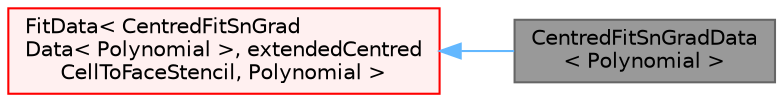 digraph "CentredFitSnGradData&lt; Polynomial &gt;"
{
 // LATEX_PDF_SIZE
  bgcolor="transparent";
  edge [fontname=Helvetica,fontsize=10,labelfontname=Helvetica,labelfontsize=10];
  node [fontname=Helvetica,fontsize=10,shape=box,height=0.2,width=0.4];
  rankdir="LR";
  Node1 [id="Node000001",label="CentredFitSnGradData\l\< Polynomial \>",height=0.2,width=0.4,color="gray40", fillcolor="grey60", style="filled", fontcolor="black",tooltip="Data for centred fit snGrad schemes."];
  Node2 -> Node1 [id="edge1_Node000001_Node000002",dir="back",color="steelblue1",style="solid",tooltip=" "];
  Node2 [id="Node000002",label="FitData\< CentredFitSnGrad\lData\< Polynomial \>, extendedCentred\lCellToFaceStencil, Polynomial \>",height=0.2,width=0.4,color="red", fillcolor="#FFF0F0", style="filled",URL="$classFoam_1_1FitData.html",tooltip=" "];
}
